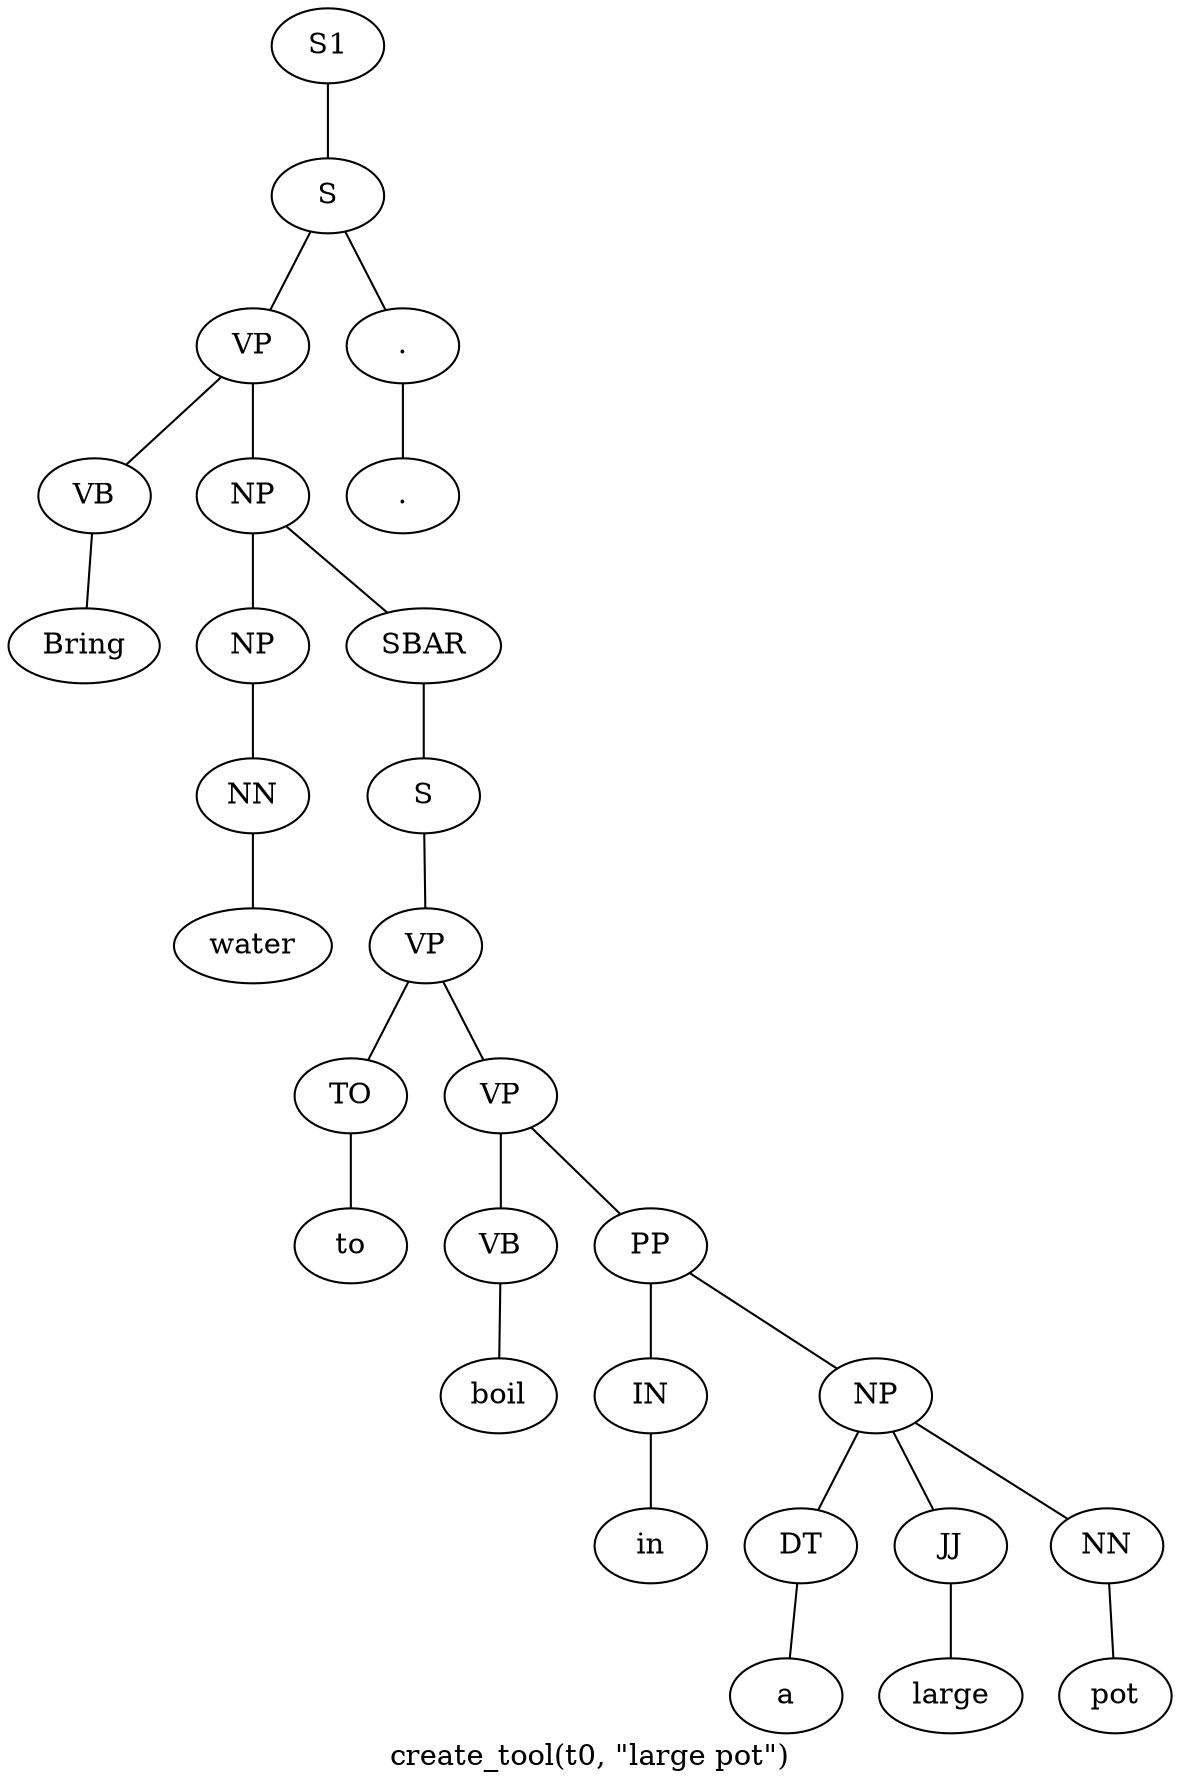 graph SyntaxGraph {
	label = "create_tool(t0, \"large pot\")";
	Node0 [label="S1"];
	Node1 [label="S"];
	Node2 [label="VP"];
	Node3 [label="VB"];
	Node4 [label="Bring"];
	Node5 [label="NP"];
	Node6 [label="NP"];
	Node7 [label="NN"];
	Node8 [label="water"];
	Node9 [label="SBAR"];
	Node10 [label="S"];
	Node11 [label="VP"];
	Node12 [label="TO"];
	Node13 [label="to"];
	Node14 [label="VP"];
	Node15 [label="VB"];
	Node16 [label="boil"];
	Node17 [label="PP"];
	Node18 [label="IN"];
	Node19 [label="in"];
	Node20 [label="NP"];
	Node21 [label="DT"];
	Node22 [label="a"];
	Node23 [label="JJ"];
	Node24 [label="large"];
	Node25 [label="NN"];
	Node26 [label="pot"];
	Node27 [label="."];
	Node28 [label="."];

	Node0 -- Node1;
	Node1 -- Node2;
	Node1 -- Node27;
	Node2 -- Node3;
	Node2 -- Node5;
	Node3 -- Node4;
	Node5 -- Node6;
	Node5 -- Node9;
	Node6 -- Node7;
	Node7 -- Node8;
	Node9 -- Node10;
	Node10 -- Node11;
	Node11 -- Node12;
	Node11 -- Node14;
	Node12 -- Node13;
	Node14 -- Node15;
	Node14 -- Node17;
	Node15 -- Node16;
	Node17 -- Node18;
	Node17 -- Node20;
	Node18 -- Node19;
	Node20 -- Node21;
	Node20 -- Node23;
	Node20 -- Node25;
	Node21 -- Node22;
	Node23 -- Node24;
	Node25 -- Node26;
	Node27 -- Node28;
}